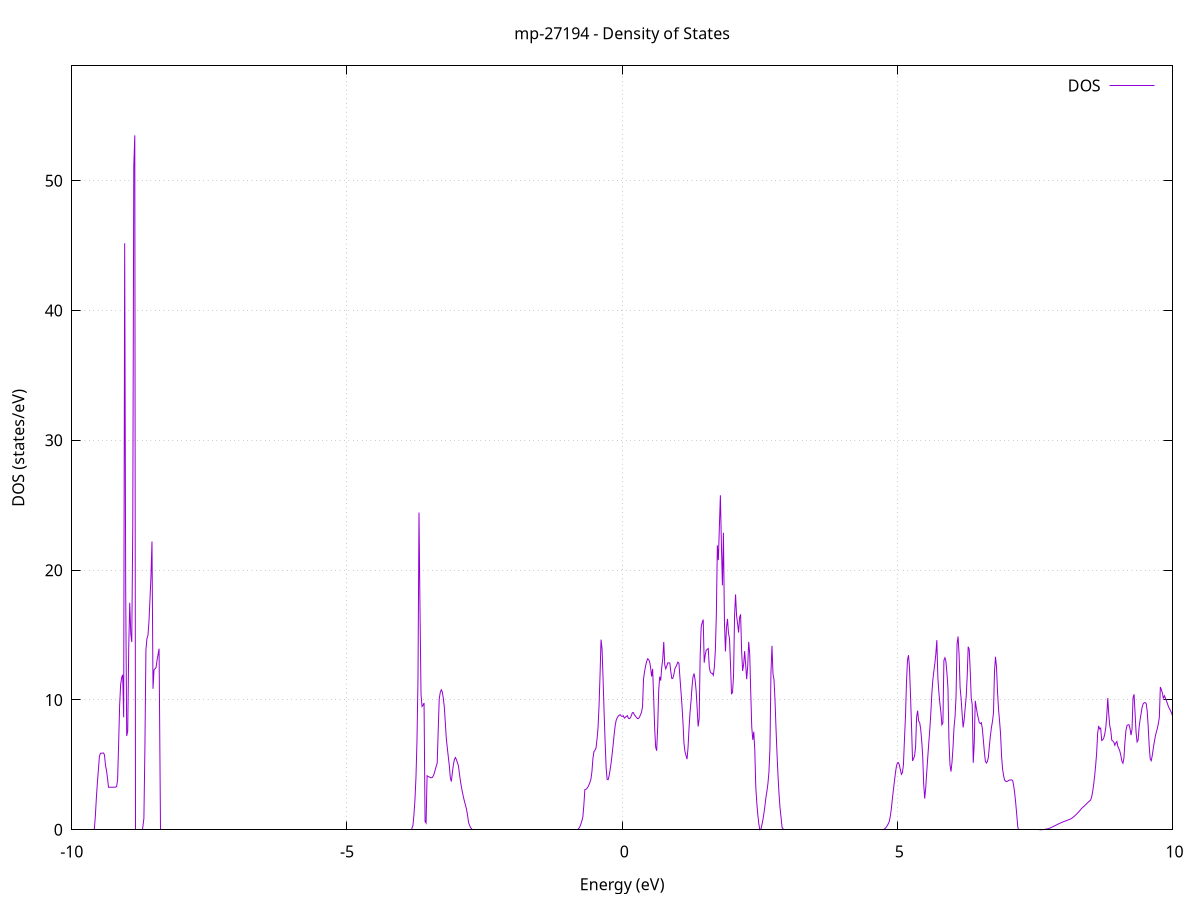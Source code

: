 set title 'mp-27194 - Density of States'
set xlabel 'Energy (eV)'
set ylabel 'DOS (states/eV)'
set grid
set xrange [-10:10]
set yrange [0:58.849]
set xzeroaxis lt -1
set terminal png size 800,600
set output 'mp-27194_dos_gnuplot.png'
plot '-' using 1:2 with lines title 'DOS'
-20.028500 0.000000
-20.010100 0.000000
-19.991700 0.000000
-19.973300 0.000000
-19.955000 0.000000
-19.936600 0.000000
-19.918200 0.000000
-19.899800 0.000000
-19.881500 0.000000
-19.863100 0.000000
-19.844700 0.000000
-19.826300 0.000000
-19.807900 0.000000
-19.789600 0.000000
-19.771200 0.000000
-19.752800 0.000000
-19.734400 0.000000
-19.716100 0.000000
-19.697700 0.000000
-19.679300 0.000000
-19.660900 0.000000
-19.642500 0.000000
-19.624200 0.000000
-19.605800 0.000000
-19.587400 0.000000
-19.569000 0.000000
-19.550700 0.000000
-19.532300 0.000000
-19.513900 0.000000
-19.495500 0.000000
-19.477200 0.000000
-19.458800 0.000000
-19.440400 0.000000
-19.422000 0.000000
-19.403600 0.000000
-19.385300 0.000000
-19.366900 0.000000
-19.348500 0.000000
-19.330100 0.000000
-19.311800 0.000000
-19.293400 0.000000
-19.275000 0.000000
-19.256600 0.000000
-19.238300 0.000000
-19.219900 0.000000
-19.201500 0.000000
-19.183100 0.000000
-19.164700 0.000000
-19.146400 0.000000
-19.128000 0.000000
-19.109600 0.000000
-19.091200 0.000000
-19.072900 0.000000
-19.054500 0.000000
-19.036100 0.000000
-19.017700 0.000000
-18.999300 0.000000
-18.981000 0.000000
-18.962600 0.000000
-18.944200 0.000000
-18.925800 0.000000
-18.907500 0.000000
-18.889100 0.000000
-18.870700 0.000000
-18.852300 0.000000
-18.834000 0.000000
-18.815600 0.000000
-18.797200 0.000000
-18.778800 0.000000
-18.760400 0.000000
-18.742100 0.000000
-18.723700 0.000000
-18.705300 0.000000
-18.686900 0.000000
-18.668600 0.000000
-18.650200 0.000000
-18.631800 0.000000
-18.613400 0.000000
-18.595100 0.000000
-18.576700 0.000000
-18.558300 0.000000
-18.539900 0.000000
-18.521500 0.000000
-18.503200 0.000000
-18.484800 0.000000
-18.466400 0.000000
-18.448000 0.000000
-18.429700 0.000000
-18.411300 0.000000
-18.392900 0.000000
-18.374500 0.000000
-18.356100 761.292800
-18.337800 0.000000
-18.319400 0.000000
-18.301000 0.000000
-18.282600 0.000000
-18.264300 0.000000
-18.245900 0.000000
-18.227500 0.000000
-18.209100 0.000000
-18.190800 0.000000
-18.172400 0.000000
-18.154000 0.000000
-18.135600 0.000000
-18.117200 0.000000
-18.098900 0.000000
-18.080500 0.000000
-18.062100 377.243100
-18.043700 0.000000
-18.025400 0.000000
-18.007000 0.000000
-17.988600 0.000000
-17.970200 0.000000
-17.951900 0.000000
-17.933500 0.000000
-17.915100 0.000000
-17.896700 0.000000
-17.878300 0.000000
-17.860000 0.000000
-17.841600 0.000000
-17.823200 0.000000
-17.804800 0.000000
-17.786500 0.000000
-17.768100 0.000000
-17.749700 0.000000
-17.731300 0.000000
-17.712900 0.000000
-17.694600 0.000000
-17.676200 0.000000
-17.657800 0.000000
-17.639400 0.000000
-17.621100 0.000000
-17.602700 0.000000
-17.584300 0.000000
-17.565900 0.000000
-17.547600 0.000000
-17.529200 0.000000
-17.510800 0.000000
-17.492400 0.000000
-17.474000 0.000000
-17.455700 0.000000
-17.437300 0.000000
-17.418900 0.000000
-17.400500 0.000000
-17.382200 0.000000
-17.363800 0.000000
-17.345400 0.000000
-17.327000 0.000000
-17.308700 0.000000
-17.290300 0.000000
-17.271900 0.000000
-17.253500 0.000000
-17.235100 0.000000
-17.216800 0.000000
-17.198400 0.000000
-17.180000 0.000000
-17.161600 0.000000
-17.143300 0.000000
-17.124900 0.000000
-17.106500 0.000000
-17.088100 0.000000
-17.069700 0.000000
-17.051400 0.000000
-17.033000 0.000000
-17.014600 0.000000
-16.996200 0.000000
-16.977900 0.000000
-16.959500 0.000000
-16.941100 0.000000
-16.922700 0.000000
-16.904400 0.000000
-16.886000 0.000000
-16.867600 0.000000
-16.849200 0.000000
-16.830800 0.000000
-16.812500 0.000000
-16.794100 0.000000
-16.775700 0.000000
-16.757300 0.000000
-16.739000 0.000000
-16.720600 0.000000
-16.702200 0.000000
-16.683800 0.000000
-16.665500 0.000000
-16.647100 0.000000
-16.628700 0.000000
-16.610300 0.000000
-16.591900 0.000000
-16.573600 0.000000
-16.555200 0.000000
-16.536800 0.000000
-16.518400 0.000000
-16.500100 0.000000
-16.481700 0.000000
-16.463300 0.000000
-16.444900 0.000000
-16.426600 0.000000
-16.408200 0.000000
-16.389800 0.000000
-16.371400 0.000000
-16.353000 0.000000
-16.334700 0.000000
-16.316300 0.000000
-16.297900 0.000000
-16.279500 0.000000
-16.261200 0.000000
-16.242800 0.000000
-16.224400 0.000000
-16.206000 0.000000
-16.187600 0.000000
-16.169300 0.000000
-16.150900 0.000000
-16.132500 0.000000
-16.114100 0.000000
-16.095800 0.000000
-16.077400 0.000000
-16.059000 0.000000
-16.040600 0.000000
-16.022300 0.000000
-16.003900 0.000000
-15.985500 0.000000
-15.967100 0.000000
-15.948700 0.000000
-15.930400 0.000000
-15.912000 0.000000
-15.893600 0.000000
-15.875200 0.000000
-15.856900 0.000000
-15.838500 0.000000
-15.820100 0.000000
-15.801700 0.000000
-15.783400 0.000000
-15.765000 0.000000
-15.746600 0.000000
-15.728200 0.000000
-15.709800 0.000000
-15.691500 0.000000
-15.673100 0.000000
-15.654700 0.000000
-15.636300 0.000000
-15.618000 0.000000
-15.599600 0.000000
-15.581200 0.000000
-15.562800 0.000000
-15.544400 0.000000
-15.526100 0.000000
-15.507700 0.000000
-15.489300 0.000000
-15.470900 0.000000
-15.452600 0.000000
-15.434200 0.000000
-15.415800 0.000000
-15.397400 0.000000
-15.379100 0.000000
-15.360700 0.000000
-15.342300 0.000000
-15.323900 0.000000
-15.305500 0.000000
-15.287200 0.000000
-15.268800 0.000000
-15.250400 0.000000
-15.232000 0.000000
-15.213700 0.000000
-15.195300 0.000000
-15.176900 0.000000
-15.158500 0.000000
-15.140200 0.000000
-15.121800 0.000000
-15.103400 0.000000
-15.085000 0.000000
-15.066600 0.000000
-15.048300 0.000000
-15.029900 0.000000
-15.011500 0.000000
-14.993100 0.000000
-14.974800 0.000000
-14.956400 0.000000
-14.938000 0.000000
-14.919600 0.000000
-14.901200 0.000000
-14.882900 0.000000
-14.864500 0.000000
-14.846100 0.000000
-14.827700 0.000000
-14.809400 0.000000
-14.791000 0.000000
-14.772600 0.000000
-14.754200 0.000000
-14.735900 0.000000
-14.717500 0.000000
-14.699100 0.000000
-14.680700 0.000000
-14.662300 0.000000
-14.644000 0.000000
-14.625600 0.000000
-14.607200 0.000000
-14.588800 0.000000
-14.570500 0.000000
-14.552100 0.000000
-14.533700 0.000000
-14.515300 0.000000
-14.497000 0.000000
-14.478600 0.000000
-14.460200 0.000000
-14.441800 0.000000
-14.423400 0.000000
-14.405100 0.000000
-14.386700 0.000000
-14.368300 0.000000
-14.349900 0.000000
-14.331600 0.000000
-14.313200 0.000000
-14.294800 0.000000
-14.276400 0.000000
-14.258000 0.000000
-14.239700 0.000000
-14.221300 0.000000
-14.202900 0.000000
-14.184500 0.000000
-14.166200 0.000000
-14.147800 0.000000
-14.129400 0.000000
-14.111000 0.000000
-14.092700 0.000000
-14.074300 0.000000
-14.055900 0.000000
-14.037500 0.000000
-14.019100 0.000000
-14.000800 0.000000
-13.982400 0.000000
-13.964000 0.000000
-13.945600 0.000000
-13.927300 0.000000
-13.908900 0.000000
-13.890500 0.000000
-13.872100 0.000000
-13.853800 0.000000
-13.835400 0.000000
-13.817000 0.000000
-13.798600 0.000000
-13.780200 0.000000
-13.761900 0.000000
-13.743500 0.000000
-13.725100 0.000000
-13.706700 0.000000
-13.688400 0.000000
-13.670000 0.000000
-13.651600 0.000000
-13.633200 0.000000
-13.614800 0.000000
-13.596500 0.000000
-13.578100 0.000000
-13.559700 0.000000
-13.541300 0.000000
-13.523000 0.000000
-13.504600 0.000000
-13.486200 0.000000
-13.467800 0.000000
-13.449500 0.000000
-13.431100 0.000000
-13.412700 0.000000
-13.394300 0.000000
-13.375900 0.000000
-13.357600 0.000000
-13.339200 0.000000
-13.320800 0.000000
-13.302400 0.000000
-13.284100 0.000000
-13.265700 0.000000
-13.247300 0.000000
-13.228900 0.000000
-13.210600 0.000000
-13.192200 0.000000
-13.173800 0.000000
-13.155400 0.000000
-13.137000 0.000000
-13.118700 0.000000
-13.100300 0.000000
-13.081900 0.000000
-13.063500 0.000000
-13.045200 0.000000
-13.026800 0.000000
-13.008400 0.000000
-12.990000 0.000000
-12.971700 0.000000
-12.953300 0.000000
-12.934900 0.000000
-12.916500 0.000000
-12.898100 0.000000
-12.879800 0.000000
-12.861400 0.000000
-12.843000 0.000000
-12.824600 0.000000
-12.806300 0.000000
-12.787900 0.000000
-12.769500 0.000000
-12.751100 0.000000
-12.732700 0.000000
-12.714400 0.000000
-12.696000 0.000000
-12.677600 0.000000
-12.659200 0.000000
-12.640900 0.000000
-12.622500 0.000000
-12.604100 0.000000
-12.585700 0.000000
-12.567400 0.000000
-12.549000 0.000000
-12.530600 0.000000
-12.512200 0.000000
-12.493800 0.000000
-12.475500 0.000000
-12.457100 0.000000
-12.438700 0.000000
-12.420300 0.000000
-12.402000 0.000000
-12.383600 0.000000
-12.365200 0.000000
-12.346800 0.000000
-12.328500 0.000000
-12.310100 0.000000
-12.291700 0.000000
-12.273300 0.000000
-12.254900 0.000000
-12.236600 0.000000
-12.218200 0.000000
-12.199800 0.000000
-12.181400 0.000000
-12.163100 0.000000
-12.144700 0.000000
-12.126300 0.000000
-12.107900 0.000000
-12.089500 0.000000
-12.071200 0.000000
-12.052800 0.000000
-12.034400 0.000000
-12.016000 0.000000
-11.997700 0.000000
-11.979300 0.000000
-11.960900 0.000000
-11.942500 0.000000
-11.924200 0.000000
-11.905800 0.000000
-11.887400 0.000000
-11.869000 0.000000
-11.850600 0.000000
-11.832300 0.000000
-11.813900 0.000000
-11.795500 0.000000
-11.777100 0.000000
-11.758800 0.000000
-11.740400 0.000000
-11.722000 0.000000
-11.703600 0.000000
-11.685300 0.000000
-11.666900 0.000000
-11.648500 0.000000
-11.630100 0.000000
-11.611700 0.000000
-11.593400 0.000000
-11.575000 0.000000
-11.556600 0.000000
-11.538200 0.000000
-11.519900 0.000000
-11.501500 0.000000
-11.483100 0.000000
-11.464700 0.000000
-11.446300 0.000000
-11.428000 0.000000
-11.409600 0.000000
-11.391200 0.000000
-11.372800 0.000000
-11.354500 0.000000
-11.336100 0.000000
-11.317700 0.000000
-11.299300 0.000000
-11.281000 0.000000
-11.262600 0.000000
-11.244200 0.000000
-11.225800 0.000000
-11.207400 0.000000
-11.189100 0.000000
-11.170700 0.000000
-11.152300 0.000000
-11.133900 0.000000
-11.115600 0.000000
-11.097200 0.000000
-11.078800 0.000000
-11.060400 0.000000
-11.042100 0.000000
-11.023700 0.000000
-11.005300 0.000000
-10.986900 0.000000
-10.968500 0.000000
-10.950200 0.000000
-10.931800 0.000000
-10.913400 0.000000
-10.895000 0.000000
-10.876700 0.000000
-10.858300 0.000000
-10.839900 0.000000
-10.821500 0.000000
-10.803100 0.000000
-10.784800 0.000000
-10.766400 0.000000
-10.748000 0.000000
-10.729600 0.000000
-10.711300 0.000000
-10.692900 0.000000
-10.674500 0.000000
-10.656100 0.000000
-10.637800 0.000000
-10.619400 0.000000
-10.601000 0.000000
-10.582600 0.000000
-10.564200 0.000000
-10.545900 0.000000
-10.527500 0.000000
-10.509100 0.000000
-10.490700 0.000000
-10.472400 0.000000
-10.454000 0.000000
-10.435600 0.000000
-10.417200 0.000000
-10.398900 0.000000
-10.380500 0.000000
-10.362100 0.000000
-10.343700 0.000000
-10.325300 0.000000
-10.307000 0.000000
-10.288600 0.000000
-10.270200 0.000000
-10.251800 0.000000
-10.233500 0.000000
-10.215100 0.000000
-10.196700 0.000000
-10.178300 0.000000
-10.159900 0.000000
-10.141600 0.000000
-10.123200 0.000000
-10.104800 0.000000
-10.086400 0.000000
-10.068100 0.000000
-10.049700 0.000000
-10.031300 0.000000
-10.012900 0.000000
-9.994600 0.000000
-9.976200 0.000000
-9.957800 0.000000
-9.939400 0.000000
-9.921000 0.000000
-9.902700 0.000000
-9.884300 0.000000
-9.865900 0.000000
-9.847500 0.000000
-9.829200 0.000000
-9.810800 0.000000
-9.792400 0.000000
-9.774000 0.000000
-9.755700 0.000000
-9.737300 0.000000
-9.718900 0.000000
-9.700500 0.000000
-9.682100 0.000000
-9.663800 0.000000
-9.645400 0.000000
-9.627000 0.000000
-9.608600 0.000000
-9.590300 0.058000
-9.571900 1.050100
-9.553500 2.454300
-9.535100 3.617900
-9.516700 4.626000
-9.498400 5.639700
-9.480000 5.889600
-9.461600 5.898700
-9.443200 5.907700
-9.424900 5.916800
-9.406500 5.780200
-9.388100 4.984900
-9.369700 4.570000
-9.351400 4.000700
-9.333000 3.274000
-9.314600 3.275500
-9.296200 3.277000
-9.277800 3.278500
-9.259500 3.280000
-9.241100 3.281600
-9.222700 3.283100
-9.204300 3.284700
-9.186000 3.326500
-9.167600 3.852800
-9.149200 6.575600
-9.130800 9.558100
-9.112500 11.187900
-9.094100 11.721000
-9.075700 11.940600
-9.057300 8.666600
-9.038900 45.185200
-9.020600 18.397300
-9.002200 7.223100
-8.983800 7.591800
-8.965400 14.057400
-8.947100 17.487300
-8.928700 15.122600
-8.910300 14.465200
-8.891900 23.416200
-8.873600 51.104500
-8.855200 53.499100
-8.836800 0.000000
-8.818400 0.000000
-8.800000 0.000000
-8.781700 0.000000
-8.763300 0.000000
-8.744900 0.000000
-8.726500 0.000000
-8.708200 0.000000
-8.689800 0.874300
-8.671400 6.343900
-8.653000 13.861700
-8.634600 14.725800
-8.616300 14.970100
-8.597900 16.030600
-8.579500 17.741400
-8.561100 19.554900
-8.542800 22.211900
-8.524400 10.861200
-8.506000 12.319400
-8.487600 12.404500
-8.469300 12.494700
-8.450900 13.053200
-8.432500 13.498300
-8.414100 13.950800
-8.395700 0.000000
-8.377400 0.000000
-8.359000 0.000000
-8.340600 0.000000
-8.322200 0.000000
-8.303900 0.000000
-8.285500 0.000000
-8.267100 0.000000
-8.248700 0.000000
-8.230400 0.000000
-8.212000 0.000000
-8.193600 0.000000
-8.175200 0.000000
-8.156800 0.000000
-8.138500 0.000000
-8.120100 0.000000
-8.101700 0.000000
-8.083300 0.000000
-8.065000 0.000000
-8.046600 0.000000
-8.028200 0.000000
-8.009800 0.000000
-7.991400 0.000000
-7.973100 0.000000
-7.954700 0.000000
-7.936300 0.000000
-7.917900 0.000000
-7.899600 0.000000
-7.881200 0.000000
-7.862800 0.000000
-7.844400 0.000000
-7.826100 0.000000
-7.807700 0.000000
-7.789300 0.000000
-7.770900 0.000000
-7.752500 0.000000
-7.734200 0.000000
-7.715800 0.000000
-7.697400 0.000000
-7.679000 0.000000
-7.660700 0.000000
-7.642300 0.000000
-7.623900 0.000000
-7.605500 0.000000
-7.587200 0.000000
-7.568800 0.000000
-7.550400 0.000000
-7.532000 0.000000
-7.513600 0.000000
-7.495300 0.000000
-7.476900 0.000000
-7.458500 0.000000
-7.440100 0.000000
-7.421800 0.000000
-7.403400 0.000000
-7.385000 0.000000
-7.366600 0.000000
-7.348200 0.000000
-7.329900 0.000000
-7.311500 0.000000
-7.293100 0.000000
-7.274700 0.000000
-7.256400 0.000000
-7.238000 0.000000
-7.219600 0.000000
-7.201200 0.000000
-7.182900 0.000000
-7.164500 0.000000
-7.146100 0.000000
-7.127700 0.000000
-7.109300 0.000000
-7.091000 0.000000
-7.072600 0.000000
-7.054200 0.000000
-7.035800 0.000000
-7.017500 0.000000
-6.999100 0.000000
-6.980700 0.000000
-6.962300 0.000000
-6.944000 0.000000
-6.925600 0.000000
-6.907200 0.000000
-6.888800 0.000000
-6.870400 0.000000
-6.852100 0.000000
-6.833700 0.000000
-6.815300 0.000000
-6.796900 0.000000
-6.778600 0.000000
-6.760200 0.000000
-6.741800 0.000000
-6.723400 0.000000
-6.705000 0.000000
-6.686700 0.000000
-6.668300 0.000000
-6.649900 0.000000
-6.631500 0.000000
-6.613200 0.000000
-6.594800 0.000000
-6.576400 0.000000
-6.558000 0.000000
-6.539700 0.000000
-6.521300 0.000000
-6.502900 0.000000
-6.484500 0.000000
-6.466100 0.000000
-6.447800 0.000000
-6.429400 0.000000
-6.411000 0.000000
-6.392600 0.000000
-6.374300 0.000000
-6.355900 0.000000
-6.337500 0.000000
-6.319100 0.000000
-6.300800 0.000000
-6.282400 0.000000
-6.264000 0.000000
-6.245600 0.000000
-6.227200 0.000000
-6.208900 0.000000
-6.190500 0.000000
-6.172100 0.000000
-6.153700 0.000000
-6.135400 0.000000
-6.117000 0.000000
-6.098600 0.000000
-6.080200 0.000000
-6.061800 0.000000
-6.043500 0.000000
-6.025100 0.000000
-6.006700 0.000000
-5.988300 0.000000
-5.970000 0.000000
-5.951600 0.000000
-5.933200 0.000000
-5.914800 0.000000
-5.896500 0.000000
-5.878100 0.000000
-5.859700 0.000000
-5.841300 0.000000
-5.822900 0.000000
-5.804600 0.000000
-5.786200 0.000000
-5.767800 0.000000
-5.749400 0.000000
-5.731100 0.000000
-5.712700 0.000000
-5.694300 0.000000
-5.675900 0.000000
-5.657600 0.000000
-5.639200 0.000000
-5.620800 0.000000
-5.602400 0.000000
-5.584000 0.000000
-5.565700 0.000000
-5.547300 0.000000
-5.528900 0.000000
-5.510500 0.000000
-5.492200 0.000000
-5.473800 0.000000
-5.455400 0.000000
-5.437000 0.000000
-5.418600 0.000000
-5.400300 0.000000
-5.381900 0.000000
-5.363500 0.000000
-5.345100 0.000000
-5.326800 0.000000
-5.308400 0.000000
-5.290000 0.000000
-5.271600 0.000000
-5.253300 0.000000
-5.234900 0.000000
-5.216500 0.000000
-5.198100 0.000000
-5.179700 0.000000
-5.161400 0.000000
-5.143000 0.000000
-5.124600 0.000000
-5.106200 0.000000
-5.087900 0.000000
-5.069500 0.000000
-5.051100 0.000000
-5.032700 0.000000
-5.014400 0.000000
-4.996000 0.000000
-4.977600 0.000000
-4.959200 0.000000
-4.940800 0.000000
-4.922500 0.000000
-4.904100 0.000000
-4.885700 0.000000
-4.867300 0.000000
-4.849000 0.000000
-4.830600 0.000000
-4.812200 0.000000
-4.793800 0.000000
-4.775500 0.000000
-4.757100 0.000000
-4.738700 0.000000
-4.720300 0.000000
-4.701900 0.000000
-4.683600 0.000000
-4.665200 0.000000
-4.646800 0.000000
-4.628400 0.000000
-4.610100 0.000000
-4.591700 0.000000
-4.573300 0.000000
-4.554900 0.000000
-4.536500 0.000000
-4.518200 0.000000
-4.499800 0.000000
-4.481400 0.000000
-4.463000 0.000000
-4.444700 0.000000
-4.426300 0.000000
-4.407900 0.000000
-4.389500 0.000000
-4.371200 0.000000
-4.352800 0.000000
-4.334400 0.000000
-4.316000 0.000000
-4.297600 0.000000
-4.279300 0.000000
-4.260900 0.000000
-4.242500 0.000000
-4.224100 0.000000
-4.205800 0.000000
-4.187400 0.000000
-4.169000 0.000000
-4.150600 0.000000
-4.132300 0.000000
-4.113900 0.000000
-4.095500 0.000000
-4.077100 0.000000
-4.058700 0.000000
-4.040400 0.000000
-4.022000 0.000000
-4.003600 0.000000
-3.985200 0.000000
-3.966900 0.000000
-3.948500 0.000000
-3.930100 0.000000
-3.911700 0.000000
-3.893300 0.000000
-3.875000 0.000000
-3.856600 0.000000
-3.838200 0.000000
-3.819800 0.000000
-3.801500 0.325600
-3.783100 1.150700
-3.764700 2.307400
-3.746300 4.035500
-3.728000 6.799200
-3.709600 11.646200
-3.691200 24.441800
-3.672800 16.876600
-3.654400 10.433100
-3.636100 9.502600
-3.617700 9.594300
-3.599300 9.766800
-3.580900 0.640800
-3.562600 0.515300
-3.544200 4.160400
-3.525800 4.111300
-3.507400 4.069000
-3.489100 4.033200
-3.470700 4.004100
-3.452300 4.022800
-3.433900 4.129900
-3.415500 4.325300
-3.397200 4.609000
-3.378800 4.883700
-3.360400 5.141000
-3.342000 7.671100
-3.323700 10.068400
-3.305300 10.574800
-3.286900 10.786500
-3.268500 10.639100
-3.250100 10.140100
-3.231800 9.489800
-3.213400 8.274300
-3.195000 7.031800
-3.176600 6.300600
-3.158300 5.600800
-3.139900 4.932200
-3.121500 3.995000
-3.103100 3.716100
-3.084800 4.401600
-3.066400 5.017000
-3.048000 5.411100
-3.029600 5.569100
-3.011200 5.399100
-2.992900 5.166900
-2.974500 4.928900
-2.956100 4.300200
-2.937700 3.728600
-2.919400 3.272800
-2.901000 2.863200
-2.882600 2.496600
-2.864200 2.173200
-2.845900 1.892900
-2.827500 1.569400
-2.809100 1.117900
-2.790700 0.567700
-2.772300 0.336000
-2.754000 0.177700
-2.735600 0.069400
-2.717200 0.011100
-2.698800 0.000000
-2.680500 0.000000
-2.662100 0.000000
-2.643700 0.000000
-2.625300 0.000000
-2.606900 0.000000
-2.588600 0.000000
-2.570200 0.000000
-2.551800 0.000000
-2.533400 0.000000
-2.515100 0.000000
-2.496700 0.000000
-2.478300 0.000000
-2.459900 0.000000
-2.441600 0.000000
-2.423200 0.000000
-2.404800 0.000000
-2.386400 0.000000
-2.368000 0.000000
-2.349700 0.000000
-2.331300 0.000000
-2.312900 0.000000
-2.294500 0.000000
-2.276200 0.000000
-2.257800 0.000000
-2.239400 0.000000
-2.221000 0.000000
-2.202700 0.000000
-2.184300 0.000000
-2.165900 0.000000
-2.147500 0.000000
-2.129100 0.000000
-2.110800 0.000000
-2.092400 0.000000
-2.074000 0.000000
-2.055600 0.000000
-2.037300 0.000000
-2.018900 0.000000
-2.000500 0.000000
-1.982100 0.000000
-1.963700 0.000000
-1.945400 0.000000
-1.927000 0.000000
-1.908600 0.000000
-1.890200 0.000000
-1.871900 0.000000
-1.853500 0.000000
-1.835100 0.000000
-1.816700 0.000000
-1.798400 0.000000
-1.780000 0.000000
-1.761600 0.000000
-1.743200 0.000000
-1.724800 0.000000
-1.706500 0.000000
-1.688100 0.000000
-1.669700 0.000000
-1.651300 0.000000
-1.633000 0.000000
-1.614600 0.000000
-1.596200 0.000000
-1.577800 0.000000
-1.559500 0.000000
-1.541100 0.000000
-1.522700 0.000000
-1.504300 0.000000
-1.485900 0.000000
-1.467600 0.000000
-1.449200 0.000000
-1.430800 0.000000
-1.412400 0.000000
-1.394100 0.000000
-1.375700 0.000000
-1.357300 0.000000
-1.338900 0.000000
-1.320500 0.000000
-1.302200 0.000000
-1.283800 0.000000
-1.265400 0.000000
-1.247000 0.000000
-1.228700 0.000000
-1.210300 0.000000
-1.191900 0.000000
-1.173500 0.000000
-1.155200 0.000000
-1.136800 0.000000
-1.118400 0.000000
-1.100000 0.000000
-1.081600 0.000000
-1.063300 0.000000
-1.044900 0.000000
-1.026500 0.000000
-1.008100 0.000000
-0.989800 0.000000
-0.971400 0.000000
-0.953000 0.000000
-0.934600 0.000000
-0.916300 0.000000
-0.897900 0.000000
-0.879500 0.000000
-0.861100 0.000000
-0.842700 0.000000
-0.824400 0.000000
-0.806000 0.022200
-0.787600 0.100700
-0.769200 0.235800
-0.750900 0.427500
-0.732500 0.675800
-0.714100 0.980800
-0.695700 1.904400
-0.677400 3.091600
-0.659000 3.115900
-0.640600 3.183900
-0.622200 3.295600
-0.603800 3.450900
-0.585500 3.650000
-0.567100 3.892700
-0.548700 4.496100
-0.530300 5.510600
-0.512000 6.034700
-0.493600 6.119600
-0.475200 6.303200
-0.456800 6.953700
-0.438400 7.843100
-0.420100 9.502600
-0.401700 11.918800
-0.383300 14.650000
-0.364900 13.916300
-0.346600 11.611800
-0.328200 9.113100
-0.309800 6.831600
-0.291400 4.821100
-0.273100 3.888900
-0.254700 3.858800
-0.236300 4.164600
-0.217900 4.639900
-0.199500 5.193400
-0.181200 5.854400
-0.162800 6.572300
-0.144400 7.383300
-0.126000 8.048200
-0.107700 8.446300
-0.089300 8.626800
-0.070900 8.756200
-0.052500 8.834500
-0.034200 8.861700
-0.015800 8.759000
0.002600 8.738400
0.021000 8.785400
0.039400 8.602400
0.057700 8.666600
0.076100 8.728800
0.094500 8.796200
0.112900 8.590200
0.131200 8.561800
0.149600 8.626900
0.168000 8.802800
0.186400 9.024400
0.204800 9.023200
0.223100 8.851100
0.241500 8.764900
0.259900 8.654100
0.278300 8.565800
0.296600 8.569600
0.315000 8.674200
0.333400 8.860200
0.351800 9.053100
0.370100 9.471600
0.388500 11.621200
0.406900 12.174000
0.425300 12.604100
0.443700 12.936900
0.462000 13.172800
0.480400 13.115100
0.498800 12.961400
0.517200 12.490900
0.535500 11.807900
0.553900 12.396000
0.572300 10.257900
0.590700 7.852200
0.609000 6.359500
0.627400 6.089000
0.645800 7.918800
0.664200 10.725100
0.682600 11.794300
0.700900 11.494000
0.719300 12.513600
0.737700 13.161200
0.756100 14.468100
0.774400 12.693800
0.792800 12.402100
0.811200 12.618700
0.829600 12.858300
0.848000 12.852400
0.866300 12.847200
0.884700 12.160700
0.903100 11.649400
0.921500 11.668300
0.939800 11.957400
0.958200 12.400800
0.976600 12.564300
0.995000 12.735900
1.013300 12.917600
1.031700 12.830900
1.050100 11.723800
1.068500 10.685900
1.086900 9.587600
1.105200 8.283100
1.123600 6.649900
1.142000 6.017700
1.160400 5.720000
1.178700 5.442800
1.197100 6.318900
1.215500 7.833200
1.233900 9.068700
1.252200 9.953200
1.270600 11.067800
1.289000 11.814100
1.307400 12.035300
1.325800 11.545900
1.344100 10.734200
1.362500 9.397000
1.380900 7.959300
1.399300 8.543600
1.417600 13.382400
1.436000 15.612600
1.454400 15.973300
1.472800 16.191900
1.491200 12.867900
1.509500 13.473300
1.527900 13.828500
1.546300 13.897900
1.564700 13.966800
1.583000 12.552600
1.601400 12.161800
1.619800 12.062500
1.638200 12.048600
1.656500 11.898400
1.674900 12.506500
1.693300 13.776100
1.711700 16.579500
1.730100 21.910600
1.748400 20.771900
1.766800 23.368700
1.785200 25.771100
1.803600 21.978800
1.821900 18.831800
1.840300 22.879700
1.858700 16.004900
1.877100 13.739400
1.895400 15.557400
1.913800 16.244000
1.932200 15.138800
1.950600 14.745400
1.969000 12.751500
1.987300 10.445400
2.005700 10.591400
2.024100 11.844000
2.042500 16.478200
2.060800 18.131900
2.079200 16.501200
2.097600 15.874100
2.116000 15.195400
2.134400 16.359400
2.152700 16.597300
2.171100 13.742200
2.189500 12.231600
2.207900 12.763300
2.226200 13.763800
2.244600 12.710200
2.263000 11.600800
2.281400 12.585600
2.299700 14.478600
2.318100 13.547100
2.336500 10.594200
2.354900 7.926100
2.373300 6.931200
2.391600 7.554500
2.410000 6.144700
2.428400 3.281800
2.446800 2.071800
2.465100 1.156400
2.483500 0.456800
2.501900 0.000000
2.520300 0.032800
2.538600 0.353500
2.557000 0.758300
2.575400 1.247200
2.593800 1.820100
2.612200 2.477200
2.630500 2.965100
2.648900 3.565100
2.667300 4.432300
2.685700 6.280700
2.704000 12.131300
2.722400 14.173700
2.740800 12.017700
2.759200 11.564100
2.777600 9.954100
2.795900 7.778200
2.814300 5.829900
2.832700 4.114200
2.851100 2.725100
2.869400 1.662700
2.887800 0.927000
2.906200 0.178200
2.924600 0.000000
2.942900 0.000000
2.961300 0.000000
2.979700 0.000000
2.998100 0.000000
3.016500 0.000000
3.034800 0.000000
3.053200 0.000000
3.071600 0.000000
3.090000 0.000000
3.108300 0.000000
3.126700 0.000000
3.145100 0.000000
3.163500 0.000000
3.181800 0.000000
3.200200 0.000000
3.218600 0.000000
3.237000 0.000000
3.255400 0.000000
3.273700 0.000000
3.292100 0.000000
3.310500 0.000000
3.328900 0.000000
3.347200 0.000000
3.365600 0.000000
3.384000 0.000000
3.402400 0.000000
3.420700 0.000000
3.439100 0.000000
3.457500 0.000000
3.475900 0.000000
3.494300 0.000000
3.512600 0.000000
3.531000 0.000000
3.549400 0.000000
3.567800 0.000000
3.586100 0.000000
3.604500 0.000000
3.622900 0.000000
3.641300 0.000000
3.659700 0.000000
3.678000 0.000000
3.696400 0.000000
3.714800 0.000000
3.733200 0.000000
3.751500 0.000000
3.769900 0.000000
3.788300 0.000000
3.806700 0.000000
3.825000 0.000000
3.843400 0.000000
3.861800 0.000000
3.880200 0.000000
3.898600 0.000000
3.916900 0.000000
3.935300 0.000000
3.953700 0.000000
3.972100 0.000000
3.990400 0.000000
4.008800 0.000000
4.027200 0.000000
4.045600 0.000000
4.063900 0.000000
4.082300 0.000000
4.100700 0.000000
4.119100 0.000000
4.137500 0.000000
4.155800 0.000000
4.174200 0.000000
4.192600 0.000000
4.211000 0.000000
4.229300 0.000000
4.247700 0.000000
4.266100 0.000000
4.284500 0.000000
4.302900 0.000000
4.321200 0.000000
4.339600 0.000000
4.358000 0.000000
4.376400 0.000000
4.394700 0.000000
4.413100 0.000000
4.431500 0.000000
4.449900 0.000000
4.468200 0.000000
4.486600 0.000000
4.505000 0.000000
4.523400 0.000000
4.541800 0.000000
4.560100 0.000000
4.578500 0.000000
4.596900 0.000000
4.615300 0.000000
4.633600 0.000000
4.652000 0.000000
4.670400 0.000000
4.688800 0.000000
4.707100 0.000000
4.725500 0.000000
4.743900 0.004100
4.762300 0.049800
4.780700 0.111200
4.799000 0.200900
4.817400 0.320000
4.835800 0.468600
4.854200 0.646700
4.872500 1.035500
4.890900 1.616200
4.909300 2.357300
4.927700 3.042600
4.946100 3.696500
4.964400 4.336000
4.982800 4.872000
5.001200 5.153000
5.019600 5.176400
5.037900 4.977400
5.056300 4.601900
5.074700 4.272200
5.093100 4.404600
5.111400 5.044700
5.129800 6.958500
5.148200 8.738300
5.166600 11.365900
5.185000 13.079400
5.203300 13.452100
5.221700 12.436000
5.240100 10.295700
5.258500 7.935400
5.276800 5.305400
5.295200 5.488100
5.313600 5.694800
5.332000 6.390500
5.350300 8.677300
5.368700 9.175300
5.387100 8.382900
5.405500 8.269500
5.423900 7.785400
5.442200 6.915100
5.460600 5.724100
5.479000 3.531600
5.497400 2.402300
5.515700 3.211600
5.534100 4.408200
5.552500 5.555300
5.570900 6.642400
5.589300 7.663200
5.607600 8.912200
5.626000 10.406500
5.644400 11.502500
5.662800 12.185700
5.681100 12.785600
5.699500 13.527800
5.717900 14.605800
5.736300 11.732200
5.754600 10.610400
5.773000 9.743600
5.791400 9.069900
5.809800 8.086200
5.828200 8.230500
5.846500 13.055200
5.864900 13.251900
5.883300 12.957100
5.901700 12.062200
5.920000 10.909400
5.938400 6.866700
5.956800 5.023700
5.975200 4.482800
5.993500 5.193800
6.011900 6.357200
6.030300 7.897800
6.048700 8.699300
6.067100 10.292000
6.085400 14.329300
6.103800 14.891000
6.122200 13.493000
6.140600 10.971700
6.158900 10.117200
6.177300 8.935400
6.195700 7.887600
6.214100 8.453000
6.232500 9.366600
6.250800 10.219000
6.269200 11.776900
6.287600 14.100900
6.306000 13.908600
6.324300 12.322200
6.342700 10.150600
6.361100 9.638600
6.379500 5.158600
6.397800 6.687700
6.416200 9.939300
6.434600 9.410600
6.453000 8.965800
6.471400 8.576600
6.489700 8.254100
6.508100 8.181400
6.526500 8.246300
6.544900 7.789500
6.563200 6.901800
6.581600 6.007000
6.600000 5.277300
6.618400 5.141600
6.636700 5.257600
6.655100 5.597700
6.673500 6.500000
6.691900 7.262300
6.710300 7.883700
6.728600 8.336500
6.747000 8.992100
6.765400 12.160000
6.783800 13.325500
6.802100 12.557900
6.820500 10.640400
6.838900 9.290600
6.857300 8.403200
6.875600 7.388300
6.894000 5.684500
6.912400 4.682600
6.930800 4.180100
6.949200 3.827900
6.967500 3.745500
6.985900 3.719900
7.004300 3.738000
7.022700 3.799800
7.041000 3.831500
7.059400 3.835600
7.077800 3.846000
7.096200 3.788200
7.114600 3.388300
7.132900 2.811200
7.151300 2.056900
7.169700 1.179300
7.188100 0.232800
7.206400 0.000000
7.224800 0.000000
7.243200 0.000000
7.261600 0.000000
7.279900 0.000000
7.298300 0.000000
7.316700 0.000000
7.335100 0.000000
7.353500 0.000000
7.371800 0.000000
7.390200 0.000000
7.408600 0.000000
7.427000 0.000000
7.445300 0.000000
7.463700 0.000000
7.482100 0.000000
7.500500 0.000000
7.518800 0.000000
7.537200 0.000000
7.555600 0.000000
7.574000 0.000000
7.592400 0.000700
7.610700 0.003500
7.629100 0.008400
7.647500 0.015600
7.665900 0.024900
7.684200 0.036300
7.702600 0.049900
7.721000 0.065700
7.739400 0.083600
7.757800 0.103700
7.776100 0.135200
7.794500 0.172200
7.812900 0.209800
7.831300 0.247700
7.849600 0.286200
7.868000 0.325100
7.886400 0.364500
7.904800 0.404200
7.923100 0.443000
7.941500 0.480500
7.959900 0.516600
7.978300 0.551300
7.996700 0.584700
8.015000 0.616200
8.033400 0.645400
8.051800 0.674100
8.070200 0.703000
8.088500 0.731900
8.106900 0.760800
8.125300 0.789900
8.143700 0.819000
8.162000 0.867100
8.180400 0.923100
8.198800 0.983600
8.217200 1.048600
8.235600 1.118100
8.253900 1.192000
8.272300 1.270500
8.290700 1.353500
8.309100 1.441000
8.327400 1.532800
8.345800 1.627400
8.364200 1.704500
8.382600 1.775000
8.401000 1.847600
8.419300 1.922500
8.437700 1.999700
8.456100 2.075800
8.474500 2.148500
8.492800 2.217800
8.511200 2.283800
8.529600 2.504500
8.548000 2.908900
8.566300 3.446000
8.584700 4.117300
8.603100 4.922800
8.621500 5.888100
8.639900 7.435200
8.658200 7.998700
8.676600 7.766500
8.695000 7.829200
8.713400 6.876400
8.731700 6.935300
8.750100 7.052100
8.768500 7.366200
8.786900 7.830600
8.805200 8.760000
8.823600 10.140400
8.842000 8.889400
8.860400 8.007400
8.878800 7.647900
8.897100 6.896000
8.915500 6.844900
8.933900 6.751100
8.952300 6.510000
8.970600 6.688200
8.989000 6.800200
9.007400 6.412800
9.025800 6.251300
9.044200 6.038700
9.062500 5.699000
9.080900 5.276100
9.099300 5.128800
9.117700 5.526300
9.136000 6.773300
9.154400 7.658500
9.172800 8.016000
9.191200 8.085100
9.209500 8.090700
9.227900 7.798700
9.246300 7.291300
9.264700 7.741600
9.283100 10.179200
9.301400 10.436400
9.319800 8.970700
9.338200 7.504400
9.356600 6.768300
9.374900 6.903100
9.393300 7.895800
9.411700 8.507000
9.430100 8.962900
9.448400 9.453800
9.466800 9.700500
9.485200 9.784800
9.503600 9.796700
9.522000 9.728300
9.540300 9.145600
9.558700 7.936600
9.577100 6.423000
9.595500 5.443100
9.613800 5.318900
9.632200 5.715800
9.650600 6.264200
9.669000 6.753700
9.687400 7.183500
9.705700 7.529500
9.724100 7.785400
9.742500 8.170900
9.760900 8.665100
9.779200 10.997200
9.797600 10.792300
9.816000 10.540400
9.834400 10.107600
9.852700 10.326300
9.871100 10.150500
9.889500 9.927300
9.907900 9.728100
9.926300 9.482900
9.944600 9.333300
9.963000 9.186700
9.981400 9.011900
9.999800 8.783200
10.018100 8.733000
10.036500 8.025200
10.054900 7.388800
10.073300 6.949300
10.091600 6.650200
10.110000 6.528800
10.128400 6.544500
10.146800 6.779200
10.165200 7.113400
10.183500 7.473500
10.201900 7.863400
10.220300 8.294600
10.238700 9.102900
10.257000 9.896300
10.275400 10.593200
10.293800 11.117600
10.312200 11.427600
10.330600 8.470500
10.348900 6.850100
10.367300 5.908600
10.385700 5.498000
10.404100 6.048000
10.422400 10.321200
10.440800 13.884500
10.459200 16.894500
10.477600 16.337600
10.495900 14.434300
10.514300 10.856900
10.532700 7.441400
10.551100 5.776000
10.569500 5.928200
10.587800 6.676000
10.606200 7.461500
10.624600 8.310700
10.643000 8.874600
10.661300 8.993000
10.679700 8.575900
10.698100 8.902700
10.716500 9.138000
10.734800 9.358200
10.753200 9.570800
10.771600 9.888000
10.790000 10.361100
10.808400 10.193700
10.826700 9.651400
10.845100 9.990000
10.863500 11.020000
10.881900 10.879000
10.900200 10.015000
10.918600 9.515800
10.937000 9.240600
10.955400 7.989900
10.973700 7.743300
10.992100 7.883000
11.010500 7.935300
11.028900 7.893300
11.047300 8.535100
11.065600 8.776800
11.084000 8.856000
11.102400 8.982400
11.120800 9.129300
11.139100 9.003800
11.157500 8.799400
11.175900 8.767400
11.194300 8.883600
11.212700 118.610200
11.231000 9.998300
11.249400 10.332700
11.267800 10.816600
11.286200 11.527500
11.304500 11.523200
11.322900 10.150800
11.341300 10.338900
11.359700 10.508600
11.378000 10.748800
11.396400 11.136800
11.414800 11.409300
11.433200 11.021400
11.451600 10.293100
11.469900 10.812200
11.488300 11.930800
11.506700 11.208900
11.525100 10.529000
11.543400 10.052000
11.561800 9.645900
11.580200 9.110900
11.598600 8.695300
11.616900 8.436100
11.635300 8.354700
11.653700 8.109100
11.672100 8.131600
11.690500 8.230100
11.708800 8.356000
11.727200 8.770600
11.745600 8.702300
11.764000 8.624400
11.782300 8.554900
11.800700 8.513100
11.819100 8.597000
11.837500 8.122800
11.855900 8.324500
11.874200 8.600100
11.892600 8.856800
11.911000 9.043800
11.929400 9.155400
11.947700 8.646300
11.966100 8.503400
11.984500 8.754800
12.002900 9.238800
12.021200 9.436500
12.039600 9.446500
12.058000 9.456600
12.076400 9.424200
12.094800 9.358100
12.113100 9.379700
12.131500 9.465700
12.149900 9.589900
12.168300 9.760100
12.186600 10.085700
12.205000 10.169800
12.223400 10.248800
12.241800 10.322700
12.260100 10.941800
12.278500 11.308200
12.296900 11.619800
12.315300 11.371000
12.333700 11.241800
12.352000 11.239900
12.370400 11.128100
12.388800 10.994500
12.407200 10.575300
12.425500 10.090400
12.443900 9.759400
12.462300 9.296800
12.480700 8.623200
12.499100 8.194700
12.517400 8.103600
12.535800 8.311100
12.554200 8.709400
12.572600 8.919900
12.590900 8.990200
12.609300 9.046200
12.627700 9.201300
12.646100 9.349000
12.664400 8.540800
12.682800 8.303900
12.701200 8.316300
12.719600 8.420900
12.738000 8.528200
12.756300 8.658600
12.774700 8.846300
12.793100 8.838600
12.811500 8.864500
12.829800 8.873400
12.848200 8.880900
12.866600 8.923900
12.885000 9.009000
12.903300 9.078900
12.921700 9.129600
12.940100 9.146800
12.958500 9.143000
12.976900 9.121700
12.995200 9.317800
13.013600 9.457500
13.032000 9.439900
13.050400 9.396100
13.068700 9.399800
13.087100 9.455300
13.105500 9.366000
13.123900 9.339900
13.142300 9.361300
13.160600 9.477100
13.179000 9.667900
13.197400 9.706200
13.215800 9.803000
13.234100 9.984900
13.252500 10.218400
13.270900 10.225300
13.289300 10.511800
13.307600 10.642100
13.326000 10.821500
13.344400 11.037800
13.362800 11.206300
13.381200 11.268500
13.399500 11.242500
13.417900 11.287700
13.436300 11.283700
13.454700 11.330200
13.473000 11.405400
13.491400 11.543600
13.509800 11.792800
13.528200 12.009800
13.546500 12.320000
13.564900 12.320300
13.583300 12.061200
13.601700 12.043400
13.620100 11.910300
13.638400 11.833900
13.656800 11.838200
13.675200 11.943300
13.693600 11.910800
13.711900 11.740500
13.730300 11.681500
13.748700 11.333500
13.767100 11.060600
13.785500 10.772900
13.803800 10.571100
13.822200 10.311100
13.840600 10.034300
13.859000 10.307600
13.877300 10.423600
13.895700 10.136800
13.914100 10.069100
13.932500 9.985400
13.950800 10.075400
13.969200 10.296300
13.987600 10.548600
14.006000 10.684300
14.024400 10.869700
14.042700 10.986200
14.061100 11.072400
14.079500 11.122400
14.097900 11.083300
14.116200 11.014800
14.134600 11.059600
14.153000 11.113000
14.171400 11.178500
14.189700 11.270100
14.208100 11.387700
14.226500 11.491100
14.244900 11.497700
14.263300 11.475900
14.281600 11.429100
14.300000 11.175800
14.318400 10.741000
14.336800 10.563900
14.355100 9.348300
14.373500 8.979800
14.391900 8.902200
14.410300 9.783600
14.428700 8.511200
14.447000 8.126700
14.465400 8.101400
14.483800 8.401100
14.502200 8.464400
14.520500 8.523100
14.538900 8.568700
14.557300 8.661600
14.575700 8.821300
14.594000 8.741800
14.612400 7.163900
14.630800 6.845200
14.649200 6.339200
14.667600 5.950200
14.685900 5.690000
14.704300 5.308500
14.722700 4.652500
14.741100 3.945100
14.759400 3.313200
14.777800 2.756900
14.796200 2.337600
14.814600 2.125900
14.832900 1.925500
14.851300 1.736600
14.869700 1.559100
14.888100 1.393100
14.906500 0.977200
14.924800 0.809500
14.943200 0.665600
14.961600 0.473300
14.980000 0.305600
14.998300 0.174500
15.016700 0.079800
15.035100 0.021700
15.053500 0.000200
15.071800 0.000000
15.090200 0.000000
15.108600 0.000000
15.127000 0.000000
15.145400 0.000000
15.163700 0.000000
15.182100 0.000000
15.200500 0.000000
15.218900 0.000000
15.237200 0.000000
15.255600 0.000000
15.274000 0.000000
15.292400 0.000000
15.310800 0.000000
15.329100 0.000000
15.347500 0.000000
15.365900 0.000000
15.384300 0.000000
15.402600 0.000000
15.421000 0.000000
15.439400 0.000000
15.457800 0.000000
15.476100 0.000000
15.494500 0.000000
15.512900 0.000000
15.531300 0.000000
15.549700 0.000000
15.568000 0.000000
15.586400 0.000000
15.604800 0.000000
15.623200 0.000000
15.641500 0.000000
15.659900 0.000000
15.678300 0.000000
15.696700 0.000000
15.715000 0.000000
15.733400 0.000000
15.751800 0.000000
15.770200 0.000000
15.788600 0.000000
15.806900 0.000000
15.825300 0.000000
15.843700 0.000000
15.862100 0.000000
15.880400 0.000000
15.898800 0.000000
15.917200 0.000000
15.935600 0.000000
15.954000 0.000000
15.972300 0.000000
15.990700 0.000000
16.009100 0.000000
16.027500 0.000000
16.045800 0.000000
16.064200 0.000000
16.082600 0.000000
16.101000 0.000000
16.119300 0.000000
16.137700 0.000000
16.156100 0.000000
16.174500 0.000000
16.192900 0.000000
16.211200 0.000000
16.229600 0.000000
16.248000 0.000000
16.266400 0.000000
16.284700 0.000000
16.303100 0.000000
16.321500 0.000000
16.339900 0.000000
16.358200 0.000000
16.376600 0.000000
16.395000 0.000000
16.413400 0.000000
16.431800 0.000000
16.450100 0.000000
16.468500 0.000000
16.486900 0.000000
16.505300 0.000000
16.523600 0.000000
16.542000 0.000000
16.560400 0.000000
16.578800 0.000000
16.597200 0.000000
16.615500 0.000000
16.633900 0.000000
16.652300 0.000000
16.670700 0.000000
16.689000 0.000000
16.707400 0.000000
16.725800 0.000000
e

